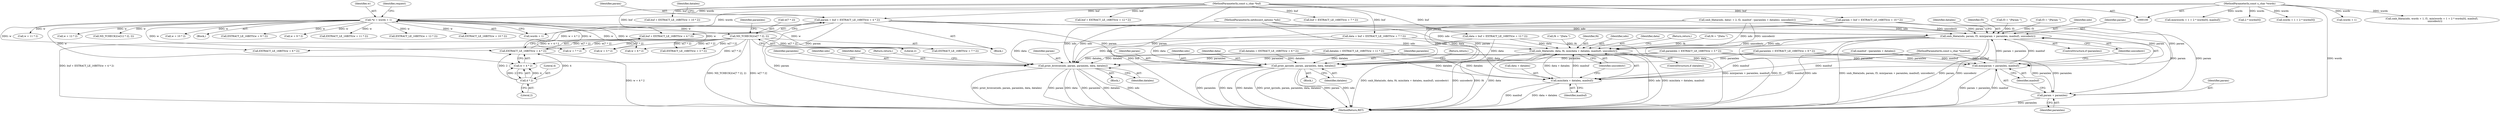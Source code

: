 digraph "0_tcpdump_96480ab95308cd9234b4f09b175ebf60e17792c6@integer" {
"1000197" [label="(Call,param = buf + EXTRACT_LE_16BITS(w + 4 * 2))"];
"1000104" [label="(MethodParameterIn,const u_char *buf)"];
"1000201" [label="(Call,EXTRACT_LE_16BITS(w + 4 * 2))"];
"1000182" [label="(Call,ND_TCHECK2(w[7 * 2], 2))"];
"1000115" [label="(Call,*w = words + 1)"];
"1000102" [label="(MethodParameterIn,const u_char *words)"];
"1000204" [label="(Call,4 * 2)"];
"1000306" [label="(Call,print_browse(ndo, param, paramlen, data, datalen))"];
"1000325" [label="(Call,print_ipc(ndo, param, paramlen, data, datalen))"];
"1000334" [label="(Call,smb_fdata(ndo, param, f3, min(param + paramlen, maxbuf), unicodestr))"];
"1000346" [label="(Call,smb_fdata(ndo, data, f4, min(data + datalen, maxbuf), unicodestr))"];
"1000338" [label="(Call,min(param + paramlen, maxbuf))"];
"1000350" [label="(Call,min(data + datalen, maxbuf))"];
"1000339" [label="(Call,param + paramlen)"];
"1000204" [label="(Call,4 * 2)"];
"1000177" [label="(Call,f4 = \"|Data \")"];
"1000134" [label="(Call,EXTRACT_LE_16BITS(w + 9 * 2))"];
"1000335" [label="(Identifier,ndo)"];
"1000183" [label="(Call,w[7 * 2])"];
"1000364" [label="(MethodReturn,RET)"];
"1000201" [label="(Call,EXTRACT_LE_16BITS(w + 4 * 2))"];
"1000135" [label="(Call,w + 9 * 2)"];
"1000332" [label="(ControlStructure,if (paramlen))"];
"1000312" [label="(Return,return;)"];
"1000132" [label="(Call,paramlen = EXTRACT_LE_16BITS(w + 9 * 2))"];
"1000325" [label="(Call,print_ipc(ndo, param, paramlen, data, datalen))"];
"1000308" [label="(Identifier,param)"];
"1000188" [label="(Literal,2)"];
"1000355" [label="(Identifier,unicodestr)"];
"1000181" [label="(Block,)"];
"1000339" [label="(Call,param + paramlen)"];
"1000199" [label="(Call,buf + EXTRACT_LE_16BITS(w + 4 * 2))"];
"1000209" [label="(Call,EXTRACT_LE_16BITS(w + 6 * 2))"];
"1000116" [label="(Identifier,w)"];
"1000330" [label="(Identifier,datalen)"];
"1000336" [label="(Identifier,param)"];
"1000329" [label="(Identifier,data)"];
"1000324" [label="(Block,)"];
"1000123" [label="(Identifier,request)"];
"1000152" [label="(Call,EXTRACT_LE_16BITS(w + 11 * 2))"];
"1000115" [label="(Call,*w = words + 1)"];
"1000198" [label="(Identifier,param)"];
"1000140" [label="(Call,param = buf + EXTRACT_LE_16BITS(w + 10 * 2))"];
"1000191" [label="(Call,EXTRACT_LE_16BITS(w + 3 * 2))"];
"1000105" [label="(MethodParameterIn,const u_char *maxbuf)"];
"1000162" [label="(Call,EXTRACT_LE_16BITS(w + 12 * 2))"];
"1000217" [label="(Call,buf + EXTRACT_LE_16BITS(w + 7 * 2))"];
"1000327" [label="(Identifier,param)"];
"1000341" [label="(Identifier,paramlen)"];
"1000144" [label="(Call,EXTRACT_LE_16BITS(w + 10 * 2))"];
"1000345" [label="(Identifier,datalen)"];
"1000117" [label="(Call,words + 1)"];
"1000189" [label="(Call,paramlen = EXTRACT_LE_16BITS(w + 3 * 2))"];
"1000306" [label="(Call,print_browse(ndo, param, paramlen, data, datalen))"];
"1000326" [label="(Identifier,ndo)"];
"1000102" [label="(MethodParameterIn,const u_char *words)"];
"1000153" [label="(Call,w + 11 * 2)"];
"1000350" [label="(Call,min(data + datalen, maxbuf))"];
"1000334" [label="(Call,smb_fdata(ndo, param, f3, min(param + paramlen, maxbuf), unicodestr))"];
"1000305" [label="(Block,)"];
"1000104" [label="(MethodParameterIn,const u_char *buf)"];
"1000190" [label="(Identifier,paramlen)"];
"1000309" [label="(Identifier,paramlen)"];
"1000343" [label="(Identifier,unicodestr)"];
"1000342" [label="(Identifier,maxbuf)"];
"1000337" [label="(Identifier,f3)"];
"1000142" [label="(Call,buf + EXTRACT_LE_16BITS(w + 10 * 2))"];
"1000344" [label="(ControlStructure,if (datalen))"];
"1000234" [label="(Call,f4 = \"|Data \")"];
"1000197" [label="(Call,param = buf + EXTRACT_LE_16BITS(w + 4 * 2))"];
"1000248" [label="(Call,2 * words[0])"];
"1000244" [label="(Call,words + 1 + 2 * words[0])"];
"1000351" [label="(Call,data + datalen)"];
"1000101" [label="(MethodParameterIn,netdissect_options *ndo)"];
"1000158" [label="(Call,data = buf + EXTRACT_LE_16BITS(w + 12 * 2))"];
"1000346" [label="(Call,smb_fdata(ndo, data, f4, min(data + datalen, maxbuf), unicodestr))"];
"1000349" [label="(Identifier,f4)"];
"1000163" [label="(Call,w + 12 * 2)"];
"1000207" [label="(Call,datalen = EXTRACT_LE_16BITS(w + 6 * 2))"];
"1000347" [label="(Identifier,ndo)"];
"1000338" [label="(Call,min(param + paramlen, maxbuf))"];
"1000192" [label="(Call,w + 3 * 2)"];
"1000239" [label="(Call,words + 1)"];
"1000280" [label="(Call,maxbuf - (paramlen + datalen))"];
"1000348" [label="(Identifier,data)"];
"1000220" [label="(Call,w + 7 * 2)"];
"1000150" [label="(Call,datalen = EXTRACT_LE_16BITS(w + 11 * 2))"];
"1000210" [label="(Call,w + 6 * 2)"];
"1000125" [label="(Call,ND_TCHECK2(w[12 * 2], 2))"];
"1000354" [label="(Identifier,maxbuf)"];
"1000182" [label="(Call,ND_TCHECK2(w[7 * 2], 2))"];
"1000174" [label="(Call,f3 = \"|Param \")"];
"1000219" [label="(Call,EXTRACT_LE_16BITS(w + 7 * 2))"];
"1000145" [label="(Call,w + 10 * 2)"];
"1000311" [label="(Identifier,datalen)"];
"1000205" [label="(Literal,4)"];
"1000328" [label="(Identifier,paramlen)"];
"1000106" [label="(Block,)"];
"1000356" [label="(Return,return;)"];
"1000231" [label="(Call,f3 = \"|Param \")"];
"1000215" [label="(Call,data = buf + EXTRACT_LE_16BITS(w + 7 * 2))"];
"1000237" [label="(Call,smb_fdata(ndo, words + 1, f1, min(words + 1 + 2 * words[0], maxbuf),\n        unicodestr))"];
"1000206" [label="(Literal,2)"];
"1000331" [label="(Return,return;)"];
"1000243" [label="(Call,min(words + 1 + 2 * words[0], maxbuf))"];
"1000340" [label="(Identifier,param)"];
"1000208" [label="(Identifier,datalen)"];
"1000160" [label="(Call,buf + EXTRACT_LE_16BITS(w + 12 * 2))"];
"1000307" [label="(Identifier,ndo)"];
"1000202" [label="(Call,w + 4 * 2)"];
"1000274" [label="(Call,smb_fdata(ndo, data1 + 2, f2, maxbuf - (paramlen + datalen), unicodestr))"];
"1000310" [label="(Identifier,data)"];
"1000197" -> "1000181"  [label="AST: "];
"1000197" -> "1000199"  [label="CFG: "];
"1000198" -> "1000197"  [label="AST: "];
"1000199" -> "1000197"  [label="AST: "];
"1000208" -> "1000197"  [label="CFG: "];
"1000197" -> "1000364"  [label="DDG: buf + EXTRACT_LE_16BITS(w + 4 * 2)"];
"1000197" -> "1000364"  [label="DDG: param"];
"1000104" -> "1000197"  [label="DDG: buf"];
"1000201" -> "1000197"  [label="DDG: w + 4 * 2"];
"1000197" -> "1000306"  [label="DDG: param"];
"1000197" -> "1000325"  [label="DDG: param"];
"1000197" -> "1000334"  [label="DDG: param"];
"1000197" -> "1000338"  [label="DDG: param"];
"1000197" -> "1000339"  [label="DDG: param"];
"1000104" -> "1000100"  [label="AST: "];
"1000104" -> "1000364"  [label="DDG: buf"];
"1000104" -> "1000140"  [label="DDG: buf"];
"1000104" -> "1000142"  [label="DDG: buf"];
"1000104" -> "1000158"  [label="DDG: buf"];
"1000104" -> "1000160"  [label="DDG: buf"];
"1000104" -> "1000199"  [label="DDG: buf"];
"1000104" -> "1000215"  [label="DDG: buf"];
"1000104" -> "1000217"  [label="DDG: buf"];
"1000201" -> "1000199"  [label="AST: "];
"1000201" -> "1000202"  [label="CFG: "];
"1000202" -> "1000201"  [label="AST: "];
"1000199" -> "1000201"  [label="CFG: "];
"1000201" -> "1000364"  [label="DDG: w + 4 * 2"];
"1000201" -> "1000199"  [label="DDG: w + 4 * 2"];
"1000182" -> "1000201"  [label="DDG: w[7 * 2]"];
"1000115" -> "1000201"  [label="DDG: w"];
"1000204" -> "1000201"  [label="DDG: 4"];
"1000204" -> "1000201"  [label="DDG: 2"];
"1000182" -> "1000181"  [label="AST: "];
"1000182" -> "1000188"  [label="CFG: "];
"1000183" -> "1000182"  [label="AST: "];
"1000188" -> "1000182"  [label="AST: "];
"1000190" -> "1000182"  [label="CFG: "];
"1000182" -> "1000364"  [label="DDG: ND_TCHECK2(w[7 * 2], 2)"];
"1000182" -> "1000364"  [label="DDG: w[7 * 2]"];
"1000115" -> "1000182"  [label="DDG: w"];
"1000182" -> "1000191"  [label="DDG: w[7 * 2]"];
"1000182" -> "1000192"  [label="DDG: w[7 * 2]"];
"1000182" -> "1000202"  [label="DDG: w[7 * 2]"];
"1000182" -> "1000209"  [label="DDG: w[7 * 2]"];
"1000182" -> "1000210"  [label="DDG: w[7 * 2]"];
"1000182" -> "1000219"  [label="DDG: w[7 * 2]"];
"1000182" -> "1000220"  [label="DDG: w[7 * 2]"];
"1000115" -> "1000106"  [label="AST: "];
"1000115" -> "1000117"  [label="CFG: "];
"1000116" -> "1000115"  [label="AST: "];
"1000117" -> "1000115"  [label="AST: "];
"1000123" -> "1000115"  [label="CFG: "];
"1000102" -> "1000115"  [label="DDG: words"];
"1000115" -> "1000125"  [label="DDG: w"];
"1000115" -> "1000134"  [label="DDG: w"];
"1000115" -> "1000135"  [label="DDG: w"];
"1000115" -> "1000144"  [label="DDG: w"];
"1000115" -> "1000145"  [label="DDG: w"];
"1000115" -> "1000152"  [label="DDG: w"];
"1000115" -> "1000153"  [label="DDG: w"];
"1000115" -> "1000162"  [label="DDG: w"];
"1000115" -> "1000163"  [label="DDG: w"];
"1000115" -> "1000191"  [label="DDG: w"];
"1000115" -> "1000192"  [label="DDG: w"];
"1000115" -> "1000202"  [label="DDG: w"];
"1000115" -> "1000209"  [label="DDG: w"];
"1000115" -> "1000210"  [label="DDG: w"];
"1000115" -> "1000219"  [label="DDG: w"];
"1000115" -> "1000220"  [label="DDG: w"];
"1000102" -> "1000100"  [label="AST: "];
"1000102" -> "1000364"  [label="DDG: words"];
"1000102" -> "1000117"  [label="DDG: words"];
"1000102" -> "1000237"  [label="DDG: words"];
"1000102" -> "1000239"  [label="DDG: words"];
"1000102" -> "1000243"  [label="DDG: words"];
"1000102" -> "1000244"  [label="DDG: words"];
"1000102" -> "1000248"  [label="DDG: words"];
"1000204" -> "1000202"  [label="AST: "];
"1000204" -> "1000206"  [label="CFG: "];
"1000205" -> "1000204"  [label="AST: "];
"1000206" -> "1000204"  [label="AST: "];
"1000202" -> "1000204"  [label="CFG: "];
"1000204" -> "1000202"  [label="DDG: 4"];
"1000204" -> "1000202"  [label="DDG: 2"];
"1000306" -> "1000305"  [label="AST: "];
"1000306" -> "1000311"  [label="CFG: "];
"1000307" -> "1000306"  [label="AST: "];
"1000308" -> "1000306"  [label="AST: "];
"1000309" -> "1000306"  [label="AST: "];
"1000310" -> "1000306"  [label="AST: "];
"1000311" -> "1000306"  [label="AST: "];
"1000312" -> "1000306"  [label="CFG: "];
"1000306" -> "1000364"  [label="DDG: data"];
"1000306" -> "1000364"  [label="DDG: paramlen"];
"1000306" -> "1000364"  [label="DDG: datalen"];
"1000306" -> "1000364"  [label="DDG: ndo"];
"1000306" -> "1000364"  [label="DDG: print_browse(ndo, param, paramlen, data, datalen)"];
"1000306" -> "1000364"  [label="DDG: param"];
"1000274" -> "1000306"  [label="DDG: ndo"];
"1000101" -> "1000306"  [label="DDG: ndo"];
"1000140" -> "1000306"  [label="DDG: param"];
"1000189" -> "1000306"  [label="DDG: paramlen"];
"1000132" -> "1000306"  [label="DDG: paramlen"];
"1000158" -> "1000306"  [label="DDG: data"];
"1000215" -> "1000306"  [label="DDG: data"];
"1000150" -> "1000306"  [label="DDG: datalen"];
"1000207" -> "1000306"  [label="DDG: datalen"];
"1000325" -> "1000324"  [label="AST: "];
"1000325" -> "1000330"  [label="CFG: "];
"1000326" -> "1000325"  [label="AST: "];
"1000327" -> "1000325"  [label="AST: "];
"1000328" -> "1000325"  [label="AST: "];
"1000329" -> "1000325"  [label="AST: "];
"1000330" -> "1000325"  [label="AST: "];
"1000331" -> "1000325"  [label="CFG: "];
"1000325" -> "1000364"  [label="DDG: ndo"];
"1000325" -> "1000364"  [label="DDG: paramlen"];
"1000325" -> "1000364"  [label="DDG: data"];
"1000325" -> "1000364"  [label="DDG: datalen"];
"1000325" -> "1000364"  [label="DDG: print_ipc(ndo, param, paramlen, data, datalen)"];
"1000325" -> "1000364"  [label="DDG: param"];
"1000274" -> "1000325"  [label="DDG: ndo"];
"1000101" -> "1000325"  [label="DDG: ndo"];
"1000140" -> "1000325"  [label="DDG: param"];
"1000189" -> "1000325"  [label="DDG: paramlen"];
"1000132" -> "1000325"  [label="DDG: paramlen"];
"1000158" -> "1000325"  [label="DDG: data"];
"1000215" -> "1000325"  [label="DDG: data"];
"1000150" -> "1000325"  [label="DDG: datalen"];
"1000207" -> "1000325"  [label="DDG: datalen"];
"1000334" -> "1000332"  [label="AST: "];
"1000334" -> "1000343"  [label="CFG: "];
"1000335" -> "1000334"  [label="AST: "];
"1000336" -> "1000334"  [label="AST: "];
"1000337" -> "1000334"  [label="AST: "];
"1000338" -> "1000334"  [label="AST: "];
"1000343" -> "1000334"  [label="AST: "];
"1000345" -> "1000334"  [label="CFG: "];
"1000334" -> "1000364"  [label="DDG: smb_fdata(ndo, param, f3, min(param + paramlen, maxbuf), unicodestr)"];
"1000334" -> "1000364"  [label="DDG: param"];
"1000334" -> "1000364"  [label="DDG: unicodestr"];
"1000334" -> "1000364"  [label="DDG: min(param + paramlen, maxbuf)"];
"1000334" -> "1000364"  [label="DDG: f3"];
"1000334" -> "1000364"  [label="DDG: ndo"];
"1000274" -> "1000334"  [label="DDG: ndo"];
"1000274" -> "1000334"  [label="DDG: unicodestr"];
"1000101" -> "1000334"  [label="DDG: ndo"];
"1000140" -> "1000334"  [label="DDG: param"];
"1000231" -> "1000334"  [label="DDG: f3"];
"1000174" -> "1000334"  [label="DDG: f3"];
"1000338" -> "1000334"  [label="DDG: param + paramlen"];
"1000338" -> "1000334"  [label="DDG: maxbuf"];
"1000334" -> "1000346"  [label="DDG: ndo"];
"1000334" -> "1000346"  [label="DDG: unicodestr"];
"1000346" -> "1000344"  [label="AST: "];
"1000346" -> "1000355"  [label="CFG: "];
"1000347" -> "1000346"  [label="AST: "];
"1000348" -> "1000346"  [label="AST: "];
"1000349" -> "1000346"  [label="AST: "];
"1000350" -> "1000346"  [label="AST: "];
"1000355" -> "1000346"  [label="AST: "];
"1000356" -> "1000346"  [label="CFG: "];
"1000346" -> "1000364"  [label="DDG: f4"];
"1000346" -> "1000364"  [label="DDG: data"];
"1000346" -> "1000364"  [label="DDG: ndo"];
"1000346" -> "1000364"  [label="DDG: min(data + datalen, maxbuf)"];
"1000346" -> "1000364"  [label="DDG: smb_fdata(ndo, data, f4, min(data + datalen, maxbuf), unicodestr)"];
"1000346" -> "1000364"  [label="DDG: unicodestr"];
"1000274" -> "1000346"  [label="DDG: ndo"];
"1000274" -> "1000346"  [label="DDG: unicodestr"];
"1000101" -> "1000346"  [label="DDG: ndo"];
"1000158" -> "1000346"  [label="DDG: data"];
"1000215" -> "1000346"  [label="DDG: data"];
"1000177" -> "1000346"  [label="DDG: f4"];
"1000234" -> "1000346"  [label="DDG: f4"];
"1000350" -> "1000346"  [label="DDG: data + datalen"];
"1000350" -> "1000346"  [label="DDG: maxbuf"];
"1000338" -> "1000342"  [label="CFG: "];
"1000339" -> "1000338"  [label="AST: "];
"1000342" -> "1000338"  [label="AST: "];
"1000343" -> "1000338"  [label="CFG: "];
"1000338" -> "1000364"  [label="DDG: param + paramlen"];
"1000338" -> "1000364"  [label="DDG: maxbuf"];
"1000140" -> "1000338"  [label="DDG: param"];
"1000189" -> "1000338"  [label="DDG: paramlen"];
"1000132" -> "1000338"  [label="DDG: paramlen"];
"1000280" -> "1000338"  [label="DDG: maxbuf"];
"1000105" -> "1000338"  [label="DDG: maxbuf"];
"1000338" -> "1000350"  [label="DDG: maxbuf"];
"1000350" -> "1000354"  [label="CFG: "];
"1000351" -> "1000350"  [label="AST: "];
"1000354" -> "1000350"  [label="AST: "];
"1000355" -> "1000350"  [label="CFG: "];
"1000350" -> "1000364"  [label="DDG: data + datalen"];
"1000350" -> "1000364"  [label="DDG: maxbuf"];
"1000158" -> "1000350"  [label="DDG: data"];
"1000215" -> "1000350"  [label="DDG: data"];
"1000150" -> "1000350"  [label="DDG: datalen"];
"1000207" -> "1000350"  [label="DDG: datalen"];
"1000280" -> "1000350"  [label="DDG: maxbuf"];
"1000105" -> "1000350"  [label="DDG: maxbuf"];
"1000339" -> "1000341"  [label="CFG: "];
"1000340" -> "1000339"  [label="AST: "];
"1000341" -> "1000339"  [label="AST: "];
"1000342" -> "1000339"  [label="CFG: "];
"1000339" -> "1000364"  [label="DDG: paramlen"];
"1000140" -> "1000339"  [label="DDG: param"];
"1000189" -> "1000339"  [label="DDG: paramlen"];
"1000132" -> "1000339"  [label="DDG: paramlen"];
}
